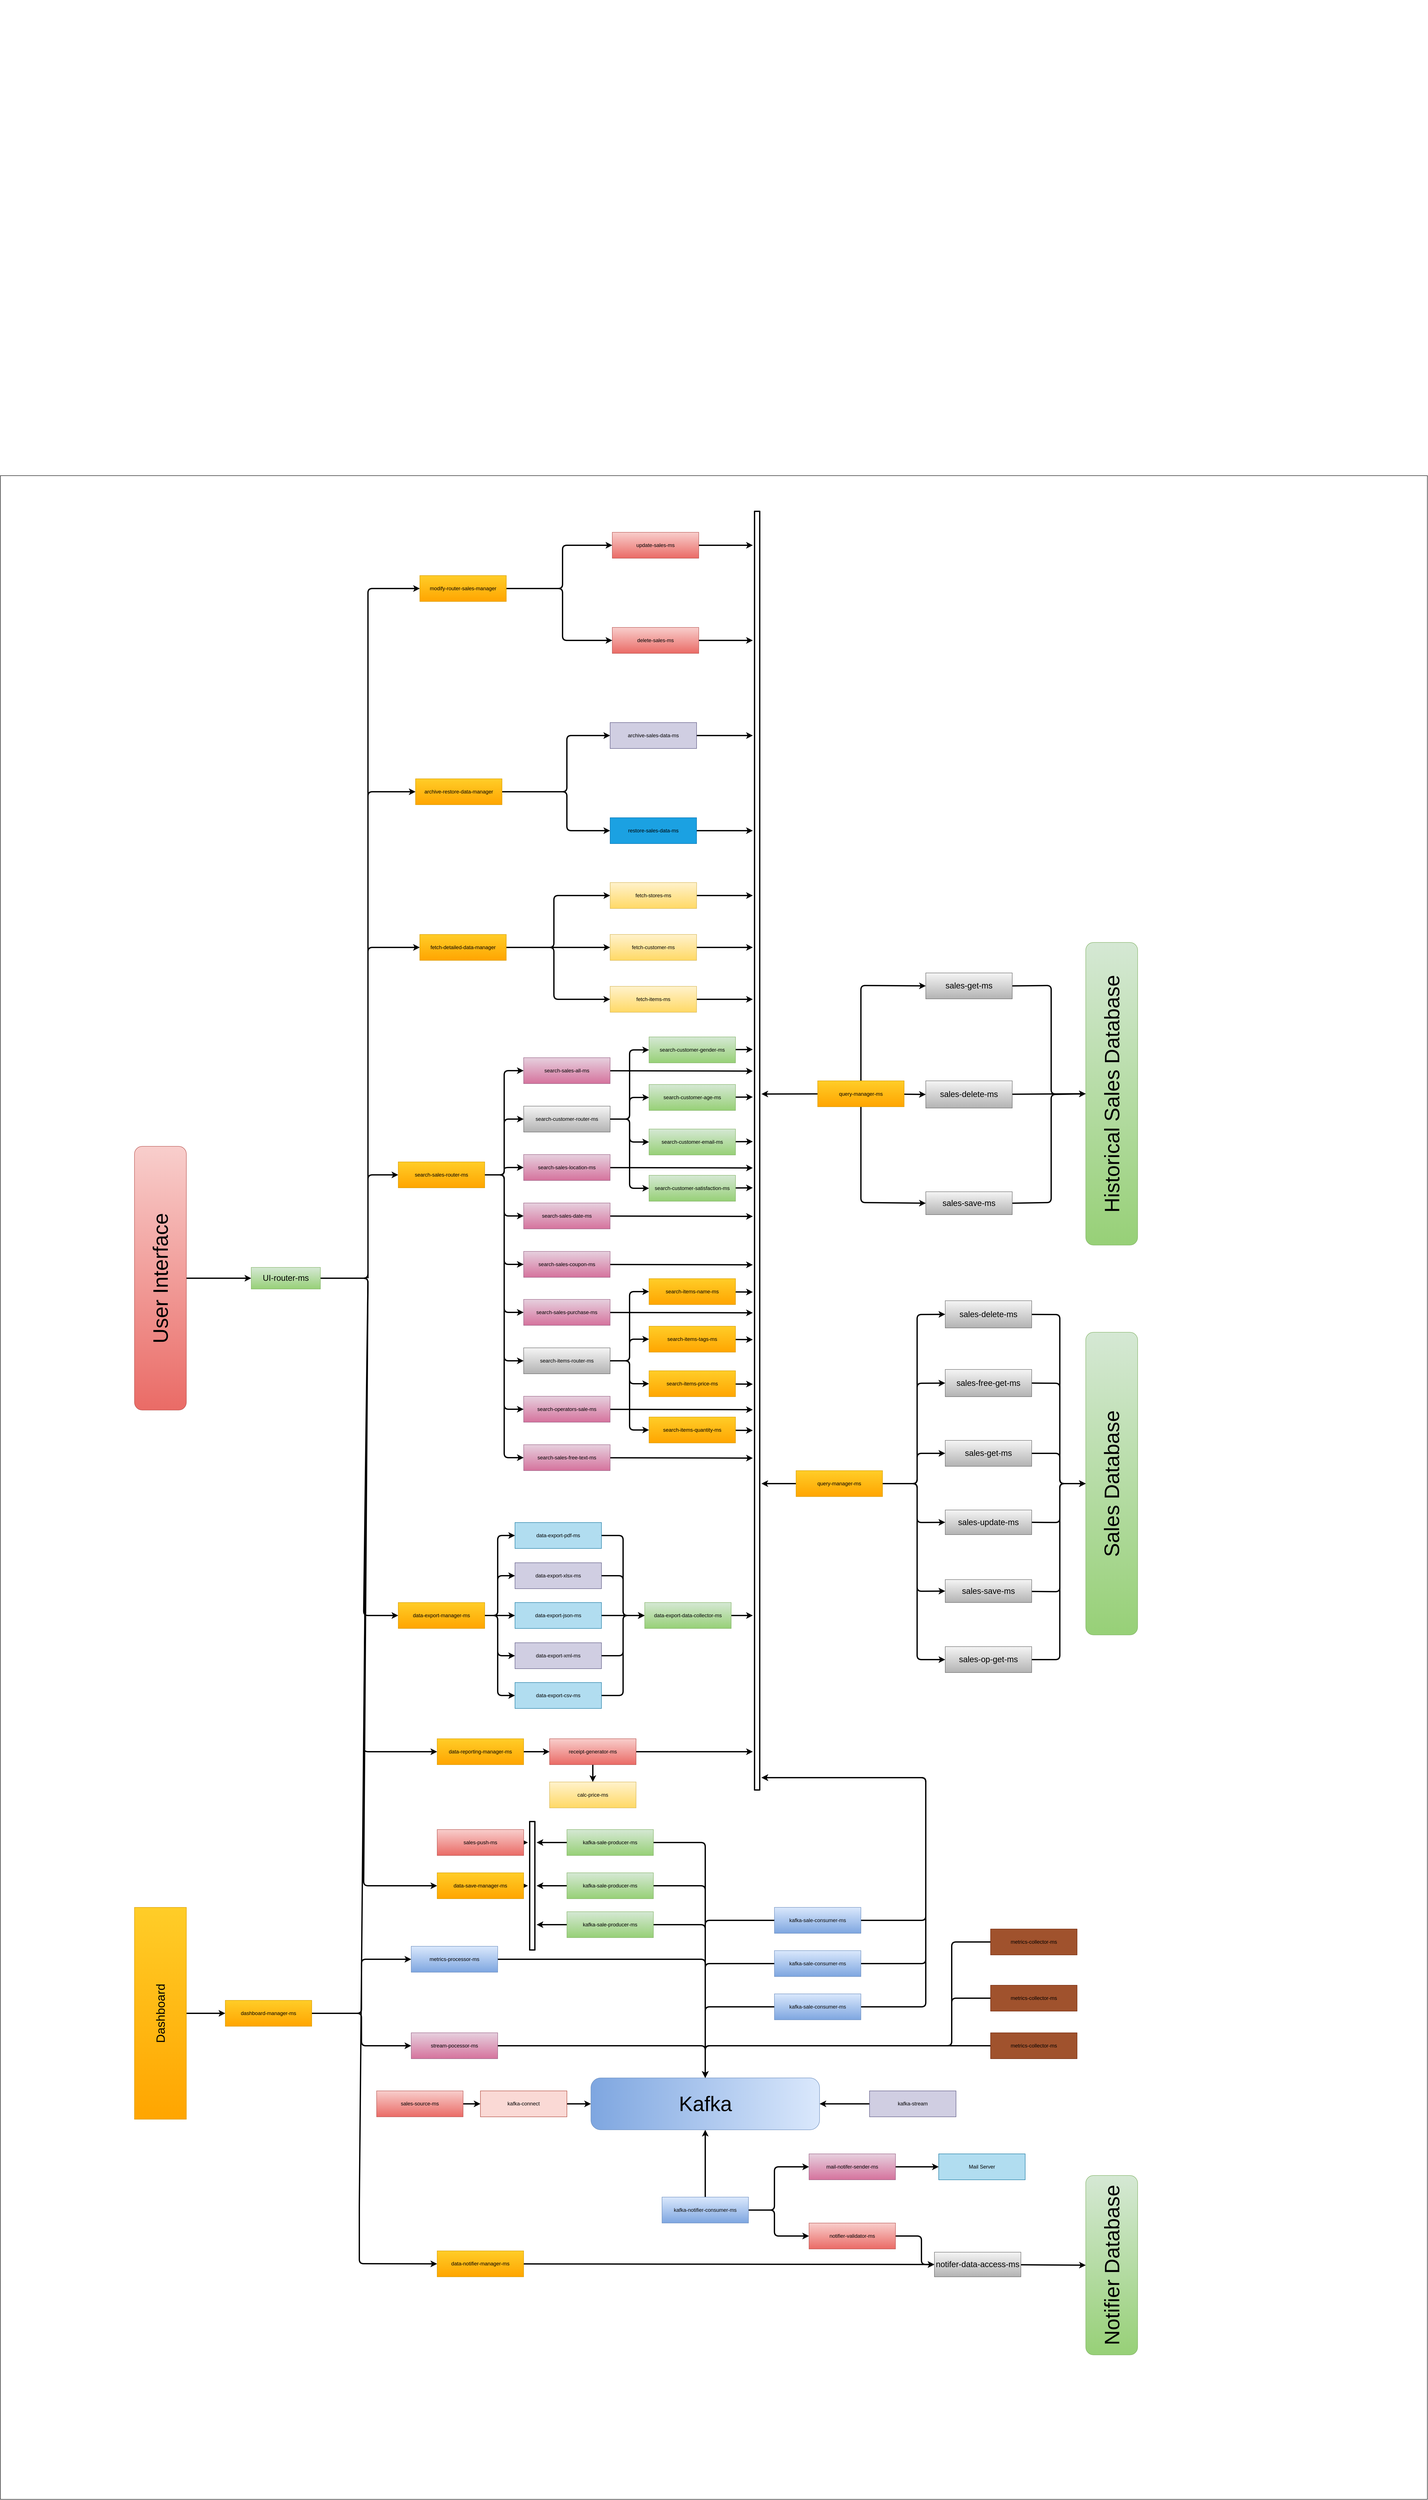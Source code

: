 <mxfile>
    <diagram name="Page-1" id="LnwlIgTbzqFxvhUvmdAp">
        <mxGraphModel dx="9070" dy="10531" grid="1" gridSize="10" guides="1" tooltips="1" connect="1" arrows="1" fold="1" page="1" pageScale="1" pageWidth="3300" pageHeight="4681" math="0" shadow="0">
            <root>
                <mxCell id="0"/>
                <mxCell id="1" parent="0"/>
                <mxCell id="509" value="" style="rounded=0;whiteSpace=wrap;html=1;" vertex="1" parent="1">
                    <mxGeometry y="-4681" width="3300" height="4680" as="geometry"/>
                </mxCell>
                <mxCell id="k_AekQBZjhVLjZ5sFI8h-23" value="" style="whiteSpace=wrap;html=1;aspect=fixed;" parent="1" vertex="1">
                    <mxGeometry x="430" y="-5780" width="90" as="geometry"/>
                </mxCell>
                <mxCell id="400" style="edgeStyle=none;html=1;strokeWidth=3;" parent="1" source="46" edge="1">
                    <mxGeometry relative="1" as="geometry">
                        <mxPoint x="1220" y="-1520" as="targetPoint"/>
                    </mxGeometry>
                </mxCell>
                <mxCell id="46" value="&lt;font color=&quot;#000000&quot;&gt;sales-push-ms&lt;/font&gt;" style="rounded=0;whiteSpace=wrap;html=1;fillColor=#f8cecc;gradientColor=#ea6b66;strokeColor=#b85450;" parent="1" vertex="1">
                    <mxGeometry x="1010.09" y="-1550" width="200" height="60" as="geometry"/>
                </mxCell>
                <mxCell id="k_AekQBZjhVLjZ5sFI8h-5" value="&lt;font color=&quot;#000000&quot;&gt;calc-price-ms&lt;/font&gt;" style="rounded=0;whiteSpace=wrap;html=1;fillColor=#fff2cc;gradientColor=#ffd966;strokeColor=#d6b656;" parent="1" vertex="1">
                    <mxGeometry x="1270" y="-1660" width="200" height="60" as="geometry"/>
                </mxCell>
                <mxCell id="227" style="edgeStyle=orthogonalEdgeStyle;html=1;entryX=0.5;entryY=0;entryDx=0;entryDy=0;fontSize=19;fontColor=#000000;strokeWidth=3;" parent="1" source="k_AekQBZjhVLjZ5sFI8h-7" target="k_AekQBZjhVLjZ5sFI8h-5" edge="1">
                    <mxGeometry relative="1" as="geometry"/>
                </mxCell>
                <mxCell id="405" style="edgeStyle=none;html=1;strokeWidth=3;" parent="1" source="k_AekQBZjhVLjZ5sFI8h-7" edge="1">
                    <mxGeometry relative="1" as="geometry">
                        <mxPoint x="1740" y="-1730" as="targetPoint"/>
                        <Array as="points">
                            <mxPoint x="1580" y="-1730"/>
                            <mxPoint x="1660" y="-1730"/>
                        </Array>
                    </mxGeometry>
                </mxCell>
                <mxCell id="k_AekQBZjhVLjZ5sFI8h-7" value="&lt;font color=&quot;#000000&quot;&gt;receipt-generator-ms&lt;/font&gt;" style="rounded=0;whiteSpace=wrap;html=1;fillColor=#f8cecc;gradientColor=#ea6b66;strokeColor=#b85450;" parent="1" vertex="1">
                    <mxGeometry x="1270" y="-1760" width="200" height="60" as="geometry"/>
                </mxCell>
                <mxCell id="282" style="edgeStyle=orthogonalEdgeStyle;html=1;entryX=0;entryY=0.5;entryDx=0;entryDy=0;fontSize=28;fontColor=#000000;strokeWidth=3;" parent="1" source="105" target="281" edge="1">
                    <mxGeometry relative="1" as="geometry"/>
                </mxCell>
                <mxCell id="105" value="&lt;font color=&quot;#000000&quot; style=&quot;font-size: 28px;&quot;&gt;Dashboard&lt;/font&gt;" style="rounded=0;whiteSpace=wrap;html=1;fillColor=#ffcd28;gradientColor=#ffa500;strokeColor=#d79b00;horizontal=0;fontSize=28;" parent="1" vertex="1">
                    <mxGeometry x="310" y="-1370" width="120" height="490" as="geometry"/>
                </mxCell>
                <mxCell id="285" style="edgeStyle=orthogonalEdgeStyle;html=1;entryX=0;entryY=0.5;entryDx=0;entryDy=0;fontSize=28;fontColor=#000000;strokeWidth=3;exitX=1;exitY=0.5;exitDx=0;exitDy=0;" parent="1" source="107" target="164" edge="1">
                    <mxGeometry relative="1" as="geometry">
                        <Array as="points">
                            <mxPoint x="1630" y="-1050"/>
                        </Array>
                        <mxPoint x="1050" y="-1080" as="sourcePoint"/>
                    </mxGeometry>
                </mxCell>
                <mxCell id="107" value="&lt;font color=&quot;#000000&quot;&gt;stream-pocessor-ms&lt;/font&gt;" style="rounded=0;whiteSpace=wrap;html=1;fillColor=#e6d0de;gradientColor=#d5739d;strokeColor=#996185;" parent="1" vertex="1">
                    <mxGeometry x="950" y="-1080" width="200" height="60" as="geometry"/>
                </mxCell>
                <mxCell id="287" style="edgeStyle=orthogonalEdgeStyle;html=1;entryX=0;entryY=0.5;entryDx=0;entryDy=0;fontSize=28;fontColor=#000000;exitX=1;exitY=0.5;exitDx=0;exitDy=0;strokeWidth=3;" parent="1" source="110" target="164" edge="1">
                    <mxGeometry relative="1" as="geometry">
                        <mxPoint x="1150" y="-1340" as="sourcePoint"/>
                        <Array as="points">
                            <mxPoint x="1630" y="-1250"/>
                        </Array>
                    </mxGeometry>
                </mxCell>
                <mxCell id="110" value="&lt;span style=&quot;color: rgb(0, 0, 0);&quot;&gt;metrics-processor-ms&lt;/span&gt;" style="rounded=0;whiteSpace=wrap;html=1;fillColor=#dae8fc;gradientColor=#7ea6e0;strokeColor=#6c8ebf;" parent="1" vertex="1">
                    <mxGeometry x="950" y="-1280" width="200" height="60" as="geometry"/>
                </mxCell>
                <mxCell id="385" style="edgeStyle=none;html=1;entryX=0;entryY=0.5;entryDx=0;entryDy=0;strokeWidth=3;fontSize=21;" parent="1" source="115" target="164" edge="1">
                    <mxGeometry relative="1" as="geometry">
                        <Array as="points">
                            <mxPoint x="2200" y="-1290"/>
                            <mxPoint x="2200" y="-1050"/>
                            <mxPoint x="1630" y="-1050"/>
                        </Array>
                    </mxGeometry>
                </mxCell>
                <mxCell id="115" value="&lt;span style=&quot;color: rgb(0, 0, 0);&quot;&gt;metrics-collector-ms&lt;/span&gt;" style="rounded=0;whiteSpace=wrap;html=1;fillColor=#a0522d;strokeColor=#6D1F00;fontColor=#ffffff;" parent="1" vertex="1">
                    <mxGeometry x="2289.91" y="-1320" width="200" height="60" as="geometry"/>
                </mxCell>
                <mxCell id="511" style="edgeStyle=none;html=1;entryX=0;entryY=0.5;entryDx=0;entryDy=0;strokeWidth=3;exitX=1;exitY=0.5;exitDx=0;exitDy=0;" edge="1" parent="1" source="126" target="132">
                    <mxGeometry relative="1" as="geometry">
                        <Array as="points">
                            <mxPoint x="1150" y="-2045"/>
                            <mxPoint x="1150" y="-2230"/>
                        </Array>
                    </mxGeometry>
                </mxCell>
                <mxCell id="512" style="edgeStyle=none;html=1;entryX=0;entryY=0.5;entryDx=0;entryDy=0;strokeWidth=3;exitX=1;exitY=0.5;exitDx=0;exitDy=0;" edge="1" parent="1" source="126" target="128">
                    <mxGeometry relative="1" as="geometry">
                        <Array as="points">
                            <mxPoint x="1150" y="-2045"/>
                            <mxPoint x="1150" y="-2137"/>
                        </Array>
                    </mxGeometry>
                </mxCell>
                <mxCell id="513" style="edgeStyle=none;html=1;entryX=0;entryY=0.5;entryDx=0;entryDy=0;strokeWidth=3;" edge="1" parent="1" source="126" target="133">
                    <mxGeometry relative="1" as="geometry"/>
                </mxCell>
                <mxCell id="514" style="edgeStyle=none;html=1;entryX=0;entryY=0.5;entryDx=0;entryDy=0;strokeWidth=3;exitX=1;exitY=0.5;exitDx=0;exitDy=0;" edge="1" parent="1" source="126" target="129">
                    <mxGeometry relative="1" as="geometry">
                        <Array as="points">
                            <mxPoint x="1150" y="-2045"/>
                            <mxPoint x="1150" y="-1952"/>
                        </Array>
                    </mxGeometry>
                </mxCell>
                <mxCell id="515" style="edgeStyle=none;html=1;entryX=0;entryY=0.5;entryDx=0;entryDy=0;strokeWidth=3;exitX=1;exitY=0.5;exitDx=0;exitDy=0;" edge="1" parent="1" source="126" target="130">
                    <mxGeometry relative="1" as="geometry">
                        <Array as="points">
                            <mxPoint x="1150" y="-2045"/>
                            <mxPoint x="1150" y="-1860"/>
                        </Array>
                    </mxGeometry>
                </mxCell>
                <mxCell id="126" value="&lt;span style=&quot;color: rgb(0, 0, 0);&quot;&gt;data-export-manager-ms&lt;/span&gt;" style="rounded=0;whiteSpace=wrap;html=1;fillColor=#ffcd28;gradientColor=#ffa500;strokeColor=#d79b00;" parent="1" vertex="1">
                    <mxGeometry x="920" y="-2075" width="200" height="60" as="geometry"/>
                </mxCell>
                <mxCell id="521" style="edgeStyle=none;html=1;entryX=0;entryY=0.5;entryDx=0;entryDy=0;strokeWidth=3;exitX=1;exitY=0.5;exitDx=0;exitDy=0;" edge="1" parent="1" source="128" target="318">
                    <mxGeometry relative="1" as="geometry">
                        <Array as="points">
                            <mxPoint x="1440" y="-2137"/>
                            <mxPoint x="1440" y="-2045"/>
                        </Array>
                    </mxGeometry>
                </mxCell>
                <mxCell id="128" value="&lt;span style=&quot;color: rgb(0, 0, 0);&quot;&gt;data-export-xlsx-ms&lt;/span&gt;" style="rounded=0;whiteSpace=wrap;html=1;fillColor=#d0cee2;strokeColor=#56517e;" parent="1" vertex="1">
                    <mxGeometry x="1190" y="-2167" width="200" height="60" as="geometry"/>
                </mxCell>
                <mxCell id="519" style="edgeStyle=none;html=1;entryX=0;entryY=0.5;entryDx=0;entryDy=0;strokeWidth=3;exitX=1;exitY=0.5;exitDx=0;exitDy=0;" edge="1" parent="1" source="129" target="318">
                    <mxGeometry relative="1" as="geometry">
                        <Array as="points">
                            <mxPoint x="1440" y="-1952"/>
                            <mxPoint x="1440" y="-2045"/>
                        </Array>
                    </mxGeometry>
                </mxCell>
                <mxCell id="129" value="&lt;span style=&quot;color: rgb(0, 0, 0);&quot;&gt;data-export-xml-ms&lt;/span&gt;" style="rounded=0;whiteSpace=wrap;html=1;fillColor=#d0cee2;strokeColor=#56517e;" parent="1" vertex="1">
                    <mxGeometry x="1190" y="-1982" width="200" height="60" as="geometry"/>
                </mxCell>
                <mxCell id="520" style="edgeStyle=none;html=1;entryX=0;entryY=0.5;entryDx=0;entryDy=0;strokeWidth=3;" edge="1" parent="1" source="130" target="318">
                    <mxGeometry relative="1" as="geometry">
                        <Array as="points">
                            <mxPoint x="1440" y="-1860"/>
                            <mxPoint x="1440" y="-2045"/>
                        </Array>
                    </mxGeometry>
                </mxCell>
                <mxCell id="130" value="&lt;span style=&quot;color: rgb(0, 0, 0);&quot;&gt;data-export-csv-ms&lt;/span&gt;" style="rounded=0;whiteSpace=wrap;html=1;fillColor=#b1ddf0;strokeColor=#10739e;" parent="1" vertex="1">
                    <mxGeometry x="1190" y="-1890" width="200" height="60" as="geometry"/>
                </mxCell>
                <mxCell id="522" style="edgeStyle=none;html=1;entryX=0;entryY=0.5;entryDx=0;entryDy=0;strokeWidth=3;" edge="1" parent="1" source="132" target="318">
                    <mxGeometry relative="1" as="geometry">
                        <Array as="points">
                            <mxPoint x="1440" y="-2230"/>
                            <mxPoint x="1440" y="-2045"/>
                        </Array>
                    </mxGeometry>
                </mxCell>
                <mxCell id="132" value="&lt;span style=&quot;color: rgb(0, 0, 0);&quot;&gt;data-export-pdf-ms&lt;/span&gt;" style="rounded=0;whiteSpace=wrap;html=1;fillColor=#b1ddf0;strokeColor=#10739e;" parent="1" vertex="1">
                    <mxGeometry x="1190" y="-2260" width="200" height="60" as="geometry"/>
                </mxCell>
                <mxCell id="518" style="edgeStyle=none;html=1;entryX=0;entryY=0.5;entryDx=0;entryDy=0;strokeWidth=3;" edge="1" parent="1" source="133" target="318">
                    <mxGeometry relative="1" as="geometry"/>
                </mxCell>
                <mxCell id="133" value="&lt;span style=&quot;color: rgb(0, 0, 0);&quot;&gt;data-export-json-ms&lt;/span&gt;" style="rounded=0;whiteSpace=wrap;html=1;fillColor=#b1ddf0;strokeColor=#10739e;" parent="1" vertex="1">
                    <mxGeometry x="1190" y="-2075" width="200" height="60" as="geometry"/>
                </mxCell>
                <mxCell id="163" value="&lt;p style=&quot;line-height: 220%; font-size: 48px;&quot;&gt;&lt;font style=&quot;font-size: 48px;&quot; color=&quot;#000000&quot;&gt;Sales Database&lt;/font&gt;&lt;/p&gt;" style="rounded=1;whiteSpace=wrap;html=1;fillColor=#d5e8d4;gradientColor=#97d077;strokeColor=#82b366;verticalAlign=middle;horizontal=0;fontSize=48;" parent="1" vertex="1">
                    <mxGeometry x="2510" y="-2700" width="120" height="700" as="geometry"/>
                </mxCell>
                <mxCell id="164" value="&lt;p style=&quot;line-height: 220%; font-size: 48px;&quot;&gt;&lt;font style=&quot;font-size: 48px;&quot; color=&quot;#000000&quot;&gt;Kafka&lt;/font&gt;&lt;/p&gt;" style="rounded=1;whiteSpace=wrap;html=1;fillColor=#dae8fc;gradientColor=#7ea6e0;strokeColor=#6c8ebf;verticalAlign=middle;horizontal=0;fontSize=48;rotation=90;arcSize=19;" parent="1" vertex="1">
                    <mxGeometry x="1570" y="-1180" width="120" height="528.75" as="geometry"/>
                </mxCell>
                <mxCell id="212" style="edgeStyle=orthogonalEdgeStyle;html=1;fontSize=19;fontColor=#000000;strokeWidth=3;" parent="1" source="165" target="233" edge="1">
                    <mxGeometry relative="1" as="geometry"/>
                </mxCell>
                <mxCell id="165" value="&lt;p style=&quot;line-height: 220%; font-size: 48px;&quot;&gt;&lt;font style=&quot;font-size: 48px;&quot; color=&quot;#000000&quot;&gt;User Interface&lt;/font&gt;&lt;/p&gt;" style="rounded=1;whiteSpace=wrap;html=1;fillColor=#f8cecc;gradientColor=#ea6b66;strokeColor=#b85450;verticalAlign=middle;horizontal=0;fontSize=48;" parent="1" vertex="1">
                    <mxGeometry x="310" y="-3130" width="120" height="610" as="geometry"/>
                </mxCell>
                <mxCell id="411" style="edgeStyle=none;html=1;entryX=0;entryY=0.5;entryDx=0;entryDy=0;strokeWidth=3;" parent="1" source="233" target="345" edge="1">
                    <mxGeometry relative="1" as="geometry">
                        <Array as="points">
                            <mxPoint x="850" y="-2825"/>
                            <mxPoint x="850" y="-3950"/>
                        </Array>
                    </mxGeometry>
                </mxCell>
                <mxCell id="412" style="edgeStyle=none;html=1;entryX=0;entryY=0.5;entryDx=0;entryDy=0;strokeWidth=3;exitX=1;exitY=0.5;exitDx=0;exitDy=0;" parent="1" source="233" target="166" edge="1">
                    <mxGeometry relative="1" as="geometry">
                        <Array as="points">
                            <mxPoint x="850" y="-2825"/>
                            <mxPoint x="850" y="-3064"/>
                        </Array>
                    </mxGeometry>
                </mxCell>
                <mxCell id="413" style="edgeStyle=none;html=1;entryX=0;entryY=0.5;entryDx=0;entryDy=0;strokeWidth=3;exitX=1;exitY=0.5;exitDx=0;exitDy=0;" parent="1" source="233" target="126" edge="1">
                    <mxGeometry relative="1" as="geometry">
                        <Array as="points">
                            <mxPoint x="850" y="-2825"/>
                            <mxPoint x="840" y="-2045"/>
                        </Array>
                    </mxGeometry>
                </mxCell>
                <mxCell id="414" style="edgeStyle=none;html=1;entryX=0;entryY=0.5;entryDx=0;entryDy=0;strokeWidth=3;" parent="1" source="233" target="243" edge="1">
                    <mxGeometry relative="1" as="geometry">
                        <Array as="points">
                            <mxPoint x="850" y="-2825"/>
                            <mxPoint x="840" y="-1730"/>
                        </Array>
                    </mxGeometry>
                </mxCell>
                <mxCell id="415" style="edgeStyle=none;html=1;entryX=0;entryY=0.5;entryDx=0;entryDy=0;strokeWidth=3;" parent="1" source="233" target="378" edge="1">
                    <mxGeometry relative="1" as="geometry">
                        <Array as="points">
                            <mxPoint x="850" y="-2825"/>
                            <mxPoint x="840" y="-1420"/>
                        </Array>
                    </mxGeometry>
                </mxCell>
                <mxCell id="416" style="edgeStyle=none;html=1;entryX=0;entryY=0.5;entryDx=0;entryDy=0;strokeWidth=3;exitX=1;exitY=0.5;exitDx=0;exitDy=0;" parent="1" source="233" target="260" edge="1">
                    <mxGeometry relative="1" as="geometry">
                        <Array as="points">
                            <mxPoint x="850" y="-2825"/>
                            <mxPoint x="850" y="-3590"/>
                        </Array>
                    </mxGeometry>
                </mxCell>
                <mxCell id="441" style="edgeStyle=none;html=1;entryX=0;entryY=0.5;entryDx=0;entryDy=0;strokeWidth=3;exitX=1;exitY=0.5;exitDx=0;exitDy=0;" parent="1" source="233" target="439" edge="1">
                    <mxGeometry relative="1" as="geometry">
                        <Array as="points">
                            <mxPoint x="850" y="-2825"/>
                            <mxPoint x="830" y="-681"/>
                            <mxPoint x="830" y="-546"/>
                        </Array>
                    </mxGeometry>
                </mxCell>
                <mxCell id="467" style="edgeStyle=none;html=1;entryX=0;entryY=0.5;entryDx=0;entryDy=0;strokeWidth=3;" parent="1" target="465" edge="1">
                    <mxGeometry relative="1" as="geometry">
                        <mxPoint x="970" y="-4400" as="targetPoint"/>
                        <mxPoint x="850" y="-2825" as="sourcePoint"/>
                        <Array as="points">
                            <mxPoint x="850" y="-4420"/>
                        </Array>
                    </mxGeometry>
                </mxCell>
                <mxCell id="233" value="&lt;span style=&quot;color: rgb(0, 0, 0); font-size: 19px;&quot;&gt;UI-router-ms&lt;/span&gt;" style="rounded=0;whiteSpace=wrap;html=1;fillColor=#d5e8d4;gradientColor=#97d077;strokeColor=#82b366;fontSize=19;" parent="1" vertex="1">
                    <mxGeometry x="580" y="-2850" width="160" height="50" as="geometry"/>
                </mxCell>
                <mxCell id="244" style="edgeStyle=orthogonalEdgeStyle;html=1;entryX=0;entryY=0.5;entryDx=0;entryDy=0;fontSize=20;fontColor=#000000;strokeWidth=3;" parent="1" source="243" target="k_AekQBZjhVLjZ5sFI8h-7" edge="1">
                    <mxGeometry relative="1" as="geometry">
                        <Array as="points">
                            <mxPoint x="1230" y="-1730"/>
                            <mxPoint x="1230" y="-1730"/>
                        </Array>
                    </mxGeometry>
                </mxCell>
                <mxCell id="243" value="&lt;span style=&quot;color: rgb(0, 0, 0);&quot;&gt;data-reporting-manager-ms&lt;/span&gt;" style="rounded=0;whiteSpace=wrap;html=1;fillColor=#ffcd28;gradientColor=#ffa500;strokeColor=#d79b00;" parent="1" vertex="1">
                    <mxGeometry x="1010" y="-1760" width="200" height="60" as="geometry"/>
                </mxCell>
                <mxCell id="276" style="edgeStyle=orthogonalEdgeStyle;html=1;entryX=0;entryY=0.5;entryDx=0;entryDy=0;fontSize=28;fontColor=#000000;strokeWidth=3;" parent="1" edge="1">
                    <mxGeometry relative="1" as="geometry">
                        <mxPoint x="839.91" y="-620" as="sourcePoint"/>
                    </mxGeometry>
                </mxCell>
                <mxCell id="335" style="edgeStyle=none;html=1;strokeWidth=3;" parent="1" source="k_AekQBZjhVLjZ5sFI8h-2" edge="1">
                    <mxGeometry relative="1" as="geometry">
                        <mxPoint x="1740" y="-3710" as="targetPoint"/>
                    </mxGeometry>
                </mxCell>
                <mxCell id="k_AekQBZjhVLjZ5sFI8h-2" value="&lt;font color=&quot;#000000&quot;&gt;fetch-stores-ms&lt;/font&gt;" style="rounded=0;whiteSpace=wrap;html=1;fillColor=#fff2cc;gradientColor=#ffd966;strokeColor=#d6b656;" parent="1" vertex="1">
                    <mxGeometry x="1410.09" y="-3740" width="200" height="60" as="geometry"/>
                </mxCell>
                <mxCell id="336" style="edgeStyle=none;html=1;strokeWidth=3;" parent="1" source="k_AekQBZjhVLjZ5sFI8h-3" edge="1">
                    <mxGeometry relative="1" as="geometry">
                        <mxPoint x="1740" y="-3590" as="targetPoint"/>
                    </mxGeometry>
                </mxCell>
                <mxCell id="k_AekQBZjhVLjZ5sFI8h-3" value="&lt;font color=&quot;#050505&quot;&gt;fetch-customer-ms&lt;/font&gt;" style="rounded=0;whiteSpace=wrap;html=1;fillColor=#fff2cc;gradientColor=#ffd966;strokeColor=#d6b656;" parent="1" vertex="1">
                    <mxGeometry x="1410" y="-3620" width="200" height="60" as="geometry"/>
                </mxCell>
                <mxCell id="337" style="edgeStyle=none;html=1;strokeWidth=3;" parent="1" source="k_AekQBZjhVLjZ5sFI8h-4" edge="1">
                    <mxGeometry relative="1" as="geometry">
                        <mxPoint x="1740" y="-3470" as="targetPoint"/>
                    </mxGeometry>
                </mxCell>
                <mxCell id="k_AekQBZjhVLjZ5sFI8h-4" value="&lt;font color=&quot;#000000&quot;&gt;fetch-items-ms&lt;/font&gt;" style="rounded=0;whiteSpace=wrap;html=1;fillColor=#fff2cc;gradientColor=#ffd966;strokeColor=#d6b656;" parent="1" vertex="1">
                    <mxGeometry x="1410" y="-3500" width="200" height="60" as="geometry"/>
                </mxCell>
                <mxCell id="262" style="edgeStyle=orthogonalEdgeStyle;html=1;entryX=0;entryY=0.5;entryDx=0;entryDy=0;fontSize=28;fontColor=#000000;strokeWidth=3;" parent="1" source="260" target="k_AekQBZjhVLjZ5sFI8h-3" edge="1">
                    <mxGeometry relative="1" as="geometry"/>
                </mxCell>
                <mxCell id="263" style="edgeStyle=orthogonalEdgeStyle;html=1;entryX=0;entryY=0.5;entryDx=0;entryDy=0;fontSize=28;fontColor=#000000;strokeWidth=3;" parent="1" source="260" target="k_AekQBZjhVLjZ5sFI8h-4" edge="1">
                    <mxGeometry relative="1" as="geometry">
                        <Array as="points">
                            <mxPoint x="1280" y="-3590"/>
                            <mxPoint x="1280" y="-3470"/>
                        </Array>
                    </mxGeometry>
                </mxCell>
                <mxCell id="264" style="edgeStyle=orthogonalEdgeStyle;html=1;entryX=0;entryY=0.5;entryDx=0;entryDy=0;fontSize=28;fontColor=#000000;strokeWidth=3;" parent="1" source="260" target="k_AekQBZjhVLjZ5sFI8h-2" edge="1">
                    <mxGeometry relative="1" as="geometry">
                        <Array as="points">
                            <mxPoint x="1280" y="-3590"/>
                            <mxPoint x="1280" y="-3710"/>
                        </Array>
                    </mxGeometry>
                </mxCell>
                <mxCell id="260" value="&lt;span style=&quot;color: rgb(0, 0, 0);&quot;&gt;fetch-detailed-data-manager&lt;/span&gt;" style="rounded=0;whiteSpace=wrap;html=1;fillColor=#ffcd28;gradientColor=#ffa500;strokeColor=#d79b00;" parent="1" vertex="1">
                    <mxGeometry x="969.82" y="-3620" width="200" height="60" as="geometry"/>
                </mxCell>
                <mxCell id="283" style="edgeStyle=orthogonalEdgeStyle;html=1;entryX=0;entryY=0.5;entryDx=0;entryDy=0;fontSize=28;fontColor=#000000;strokeWidth=3;" parent="1" source="281" target="110" edge="1">
                    <mxGeometry relative="1" as="geometry"/>
                </mxCell>
                <mxCell id="284" style="edgeStyle=orthogonalEdgeStyle;html=1;entryX=0;entryY=0.5;entryDx=0;entryDy=0;fontSize=28;fontColor=#000000;strokeWidth=3;" parent="1" source="281" target="107" edge="1">
                    <mxGeometry relative="1" as="geometry"/>
                </mxCell>
                <mxCell id="281" value="&lt;span style=&quot;color: rgb(0, 0, 0);&quot;&gt;dashboard-manager-ms&lt;/span&gt;" style="rounded=0;whiteSpace=wrap;html=1;fillColor=#ffcd28;gradientColor=#ffa500;strokeColor=#d79b00;" parent="1" vertex="1">
                    <mxGeometry x="520" y="-1155" width="200" height="60" as="geometry"/>
                </mxCell>
                <mxCell id="505" style="edgeStyle=none;html=1;strokeWidth=3;entryX=0;entryY=0.5;entryDx=0;entryDy=0;exitX=1;exitY=0.5;exitDx=0;exitDy=0;" edge="1" parent="1" source="197" target="163">
                    <mxGeometry relative="1" as="geometry">
                        <Array as="points">
                            <mxPoint x="2450" y="-2420"/>
                            <mxPoint x="2450" y="-2350"/>
                        </Array>
                    </mxGeometry>
                </mxCell>
                <mxCell id="197" value="&lt;span style=&quot;color: rgb(0, 0, 0); font-size: 19px;&quot;&gt;sales-get-ms&lt;/span&gt;" style="rounded=0;whiteSpace=wrap;html=1;fillColor=#f5f5f5;gradientColor=#b3b3b3;strokeColor=#666666;fontSize=19;" parent="1" vertex="1">
                    <mxGeometry x="2185" y="-2450" width="200" height="60" as="geometry"/>
                </mxCell>
                <mxCell id="503" style="edgeStyle=none;html=1;entryX=0;entryY=0.5;entryDx=0;entryDy=0;strokeWidth=3;" edge="1" parent="1" source="199" target="163">
                    <mxGeometry relative="1" as="geometry">
                        <Array as="points">
                            <mxPoint x="2450" y="-2741"/>
                            <mxPoint x="2450" y="-2350"/>
                        </Array>
                    </mxGeometry>
                </mxCell>
                <mxCell id="199" value="&lt;span style=&quot;color: rgb(0, 0, 0); font-size: 19px;&quot;&gt;sales-delete-ms&lt;/span&gt;" style="rounded=0;whiteSpace=wrap;html=1;fillColor=#f5f5f5;gradientColor=#b3b3b3;strokeColor=#666666;fontSize=19;" parent="1" vertex="1">
                    <mxGeometry x="2185" y="-2773" width="200" height="63" as="geometry"/>
                </mxCell>
                <mxCell id="506" style="edgeStyle=none;html=1;entryX=0;entryY=0.5;entryDx=0;entryDy=0;strokeWidth=3;exitX=1;exitY=0.5;exitDx=0;exitDy=0;" edge="1" parent="1" source="200" target="163">
                    <mxGeometry relative="1" as="geometry">
                        <Array as="points">
                            <mxPoint x="2450" y="-2260"/>
                            <mxPoint x="2450" y="-2350"/>
                        </Array>
                    </mxGeometry>
                </mxCell>
                <mxCell id="200" value="&lt;span style=&quot;color: rgb(0, 0, 0); font-size: 19px;&quot;&gt;sales-update-ms&lt;/span&gt;" style="rounded=0;whiteSpace=wrap;html=1;fillColor=#f5f5f5;gradientColor=#b3b3b3;strokeColor=#666666;fontSize=19;" parent="1" vertex="1">
                    <mxGeometry x="2185" y="-2289" width="200" height="57" as="geometry"/>
                </mxCell>
                <mxCell id="507" style="edgeStyle=none;html=1;entryX=0;entryY=0.5;entryDx=0;entryDy=0;strokeWidth=3;" edge="1" parent="1" source="201" target="163">
                    <mxGeometry relative="1" as="geometry">
                        <Array as="points">
                            <mxPoint x="2450" y="-2100"/>
                            <mxPoint x="2450" y="-2350"/>
                        </Array>
                    </mxGeometry>
                </mxCell>
                <mxCell id="201" value="&lt;span style=&quot;color: rgb(0, 0, 0); font-size: 19px;&quot;&gt;sales-save-ms&lt;/span&gt;" style="rounded=0;whiteSpace=wrap;html=1;fillColor=#f5f5f5;gradientColor=#b3b3b3;strokeColor=#666666;fontSize=19;" parent="1" vertex="1">
                    <mxGeometry x="2185" y="-2128" width="200" height="53" as="geometry"/>
                </mxCell>
                <mxCell id="317" style="edgeStyle=none;html=1;strokeWidth=3;" parent="1" source="301" edge="1">
                    <mxGeometry relative="1" as="geometry">
                        <mxPoint x="1760" y="-2350" as="targetPoint"/>
                    </mxGeometry>
                </mxCell>
                <mxCell id="496" style="edgeStyle=none;html=1;entryX=0;entryY=0.5;entryDx=0;entryDy=0;exitX=1;exitY=0.5;exitDx=0;exitDy=0;strokeWidth=3;" edge="1" parent="1" source="301" target="197">
                    <mxGeometry relative="1" as="geometry">
                        <Array as="points">
                            <mxPoint x="2120" y="-2350"/>
                            <mxPoint x="2120" y="-2420"/>
                        </Array>
                    </mxGeometry>
                </mxCell>
                <mxCell id="497" style="edgeStyle=none;html=1;entryX=0;entryY=0.5;entryDx=0;entryDy=0;exitX=1;exitY=0.5;exitDx=0;exitDy=0;strokeWidth=3;" edge="1" parent="1" source="301" target="200">
                    <mxGeometry relative="1" as="geometry">
                        <Array as="points">
                            <mxPoint x="2120" y="-2350"/>
                            <mxPoint x="2120" y="-2260"/>
                        </Array>
                    </mxGeometry>
                </mxCell>
                <mxCell id="498" style="edgeStyle=none;html=1;entryX=0;entryY=0.5;entryDx=0;entryDy=0;strokeWidth=3;exitX=1;exitY=0.5;exitDx=0;exitDy=0;" edge="1" parent="1" source="301" target="201">
                    <mxGeometry relative="1" as="geometry">
                        <Array as="points">
                            <mxPoint x="2120" y="-2350"/>
                            <mxPoint x="2120" y="-2101"/>
                        </Array>
                    </mxGeometry>
                </mxCell>
                <mxCell id="500" style="edgeStyle=none;html=1;entryX=0;entryY=0.5;entryDx=0;entryDy=0;strokeWidth=3;exitX=1;exitY=0.5;exitDx=0;exitDy=0;" edge="1" parent="1" source="301" target="495">
                    <mxGeometry relative="1" as="geometry">
                        <Array as="points">
                            <mxPoint x="2120" y="-2350"/>
                            <mxPoint x="2120" y="-1943"/>
                        </Array>
                    </mxGeometry>
                </mxCell>
                <mxCell id="501" style="edgeStyle=none;html=1;entryX=0;entryY=0.5;entryDx=0;entryDy=0;strokeWidth=3;exitX=1;exitY=0.5;exitDx=0;exitDy=0;" edge="1" parent="1" source="301" target="483">
                    <mxGeometry relative="1" as="geometry">
                        <Array as="points">
                            <mxPoint x="2120" y="-2350"/>
                            <mxPoint x="2120" y="-2582"/>
                        </Array>
                    </mxGeometry>
                </mxCell>
                <mxCell id="502" style="edgeStyle=none;html=1;entryX=0;entryY=0.5;entryDx=0;entryDy=0;strokeWidth=3;exitX=1;exitY=0.5;exitDx=0;exitDy=0;" edge="1" parent="1" source="301" target="199">
                    <mxGeometry relative="1" as="geometry">
                        <Array as="points">
                            <mxPoint x="2120" y="-2350"/>
                            <mxPoint x="2120" y="-2741"/>
                        </Array>
                    </mxGeometry>
                </mxCell>
                <mxCell id="301" value="&lt;span style=&quot;color: rgb(0, 0, 0);&quot;&gt;query-manager-ms&lt;/span&gt;" style="rounded=0;whiteSpace=wrap;html=1;fillColor=#ffcd28;gradientColor=#ffa500;strokeColor=#d79b00;" parent="1" vertex="1">
                    <mxGeometry x="1840" y="-2380" width="200" height="60" as="geometry"/>
                </mxCell>
                <mxCell id="390" style="edgeStyle=none;html=1;strokeWidth=3;fontSize=21;" parent="1" source="n_p32m99cEEpmiuZ1xKt-4" edge="1">
                    <mxGeometry relative="1" as="geometry">
                        <mxPoint x="1740" y="-2968" as="targetPoint"/>
                    </mxGeometry>
                </mxCell>
                <mxCell id="n_p32m99cEEpmiuZ1xKt-4" value="&lt;span style=&quot;color: rgb(0, 0, 0);&quot;&gt;search-sales-date-ms&lt;/span&gt;" style="rounded=0;whiteSpace=wrap;html=1;fillColor=#e6d0de;gradientColor=#d5739d;strokeColor=#996185;" parent="1" vertex="1">
                    <mxGeometry x="1210" y="-2999" width="200" height="60" as="geometry"/>
                </mxCell>
                <mxCell id="392" style="edgeStyle=none;html=1;strokeWidth=3;fontSize=21;" parent="1" source="n_p32m99cEEpmiuZ1xKt-7" edge="1">
                    <mxGeometry relative="1" as="geometry">
                        <mxPoint x="1740" y="-3080" as="targetPoint"/>
                    </mxGeometry>
                </mxCell>
                <mxCell id="n_p32m99cEEpmiuZ1xKt-7" value="&lt;span style=&quot;color: rgb(0, 0, 0);&quot;&gt;search-sales-location-ms&lt;/span&gt;" style="rounded=0;whiteSpace=wrap;html=1;fillColor=#e6d0de;gradientColor=#d5739d;strokeColor=#996185;" parent="1" vertex="1">
                    <mxGeometry x="1210" y="-3111" width="200" height="60" as="geometry"/>
                </mxCell>
                <mxCell id="n_p32m99cEEpmiuZ1xKt-10" value="&lt;span style=&quot;color: rgb(0, 0, 0);&quot;&gt;search-customer-router-ms&lt;/span&gt;" style="rounded=0;whiteSpace=wrap;html=1;fillColor=#f5f5f5;gradientColor=#b3b3b3;strokeColor=#666666;" parent="1" vertex="1">
                    <mxGeometry x="1210.09" y="-3223" width="200" height="60" as="geometry"/>
                </mxCell>
                <mxCell id="n_p32m99cEEpmiuZ1xKt-16" value="&lt;span style=&quot;color: rgb(0, 0, 0);&quot;&gt;search-items-router-ms&lt;/span&gt;" style="rounded=0;whiteSpace=wrap;html=1;fillColor=#f5f5f5;gradientColor=#b3b3b3;strokeColor=#666666;" parent="1" vertex="1">
                    <mxGeometry x="1210" y="-2664" width="200" height="60" as="geometry"/>
                </mxCell>
                <mxCell id="394" style="edgeStyle=none;html=1;strokeWidth=3;fontSize=21;" parent="1" source="n_p32m99cEEpmiuZ1xKt-19" edge="1">
                    <mxGeometry relative="1" as="geometry">
                        <mxPoint x="1740" y="-2745" as="targetPoint"/>
                    </mxGeometry>
                </mxCell>
                <mxCell id="n_p32m99cEEpmiuZ1xKt-19" value="&lt;span style=&quot;color: rgb(0, 0, 0);&quot;&gt;search-sales-purchase-ms&lt;/span&gt;" style="rounded=0;whiteSpace=wrap;html=1;fillColor=#e6d0de;gradientColor=#d5739d;strokeColor=#996185;" parent="1" vertex="1">
                    <mxGeometry x="1210" y="-2776" width="200" height="60" as="geometry"/>
                </mxCell>
                <mxCell id="388" style="edgeStyle=none;html=1;strokeWidth=3;fontSize=21;" parent="1" source="n_p32m99cEEpmiuZ1xKt-22" edge="1">
                    <mxGeometry relative="1" as="geometry">
                        <mxPoint x="1740" y="-2856" as="targetPoint"/>
                    </mxGeometry>
                </mxCell>
                <mxCell id="n_p32m99cEEpmiuZ1xKt-22" value="&lt;span style=&quot;color: rgb(0, 0, 0);&quot;&gt;search-sales&lt;/span&gt;&lt;font color=&quot;#000000&quot;&gt;-coupon-ms&lt;/font&gt;" style="rounded=0;whiteSpace=wrap;html=1;fillColor=#e6d0de;gradientColor=#d5739d;strokeColor=#996185;" parent="1" vertex="1">
                    <mxGeometry x="1210" y="-2887" width="200" height="60" as="geometry"/>
                </mxCell>
                <mxCell id="391" style="edgeStyle=none;html=1;strokeWidth=3;fontSize=21;" parent="1" source="n_p32m99cEEpmiuZ1xKt-26" edge="1">
                    <mxGeometry relative="1" as="geometry">
                        <mxPoint x="1740" y="-2521" as="targetPoint"/>
                    </mxGeometry>
                </mxCell>
                <mxCell id="n_p32m99cEEpmiuZ1xKt-26" value="&lt;span style=&quot;color: rgb(0, 0, 0);&quot;&gt;search-operators-sale-ms&lt;/span&gt;" style="rounded=0;whiteSpace=wrap;html=1;fillColor=#e6d0de;gradientColor=#d5739d;strokeColor=#996185;" parent="1" vertex="1">
                    <mxGeometry x="1210" y="-2552" width="200" height="60" as="geometry"/>
                </mxCell>
                <mxCell id="389" style="edgeStyle=none;html=1;strokeWidth=3;fontSize=21;" parent="1" source="n_p32m99cEEpmiuZ1xKt-29" edge="1">
                    <mxGeometry relative="1" as="geometry">
                        <mxPoint x="1740" y="-2409" as="targetPoint"/>
                    </mxGeometry>
                </mxCell>
                <mxCell id="n_p32m99cEEpmiuZ1xKt-29" value="&lt;span style=&quot;color: rgb(0, 0, 0);&quot;&gt;search-sales-free-text-ms&lt;/span&gt;" style="rounded=0;whiteSpace=wrap;html=1;fillColor=#e6d0de;gradientColor=#d5739d;strokeColor=#996185;" parent="1" vertex="1">
                    <mxGeometry x="1210.09" y="-2440" width="200" height="60" as="geometry"/>
                </mxCell>
                <mxCell id="393" style="edgeStyle=none;html=1;strokeWidth=3;fontSize=21;" parent="1" source="oRM4DhLdFYv9oafPMZ9c-1" edge="1">
                    <mxGeometry relative="1" as="geometry">
                        <mxPoint x="1740" y="-3304" as="targetPoint"/>
                    </mxGeometry>
                </mxCell>
                <mxCell id="oRM4DhLdFYv9oafPMZ9c-1" value="&lt;span style=&quot;color: rgb(0, 0, 0);&quot;&gt;search-sales-all-ms&lt;/span&gt;" style="rounded=0;whiteSpace=wrap;html=1;fillColor=#e6d0de;gradientColor=#d5739d;strokeColor=#996185;" parent="1" vertex="1">
                    <mxGeometry x="1210" y="-3335" width="200" height="60" as="geometry"/>
                </mxCell>
                <mxCell id="330" style="edgeStyle=none;html=1;strokeWidth=3;" parent="1" source="13" edge="1">
                    <mxGeometry relative="1" as="geometry">
                        <mxPoint x="1740" y="-2793" as="targetPoint"/>
                    </mxGeometry>
                </mxCell>
                <mxCell id="13" value="&lt;span style=&quot;color: rgb(0, 0, 0);&quot;&gt;search-items-name-ms&lt;/span&gt;" style="rounded=0;whiteSpace=wrap;html=1;fillColor=#ffcd28;gradientColor=#ffa500;strokeColor=#d79b00;" parent="1" vertex="1">
                    <mxGeometry x="1500" y="-2824" width="200" height="60" as="geometry"/>
                </mxCell>
                <mxCell id="187" style="edgeStyle=orthogonalEdgeStyle;html=1;entryX=0;entryY=0.5;entryDx=0;entryDy=0;fontSize=48;fontColor=#000000;strokeWidth=3;" parent="1" source="n_p32m99cEEpmiuZ1xKt-16" target="13" edge="1">
                    <mxGeometry relative="1" as="geometry"/>
                </mxCell>
                <mxCell id="329" style="edgeStyle=none;html=1;strokeWidth=3;" parent="1" source="14" edge="1">
                    <mxGeometry relative="1" as="geometry">
                        <mxPoint x="1740" y="-2683" as="targetPoint"/>
                    </mxGeometry>
                </mxCell>
                <mxCell id="14" value="&lt;span style=&quot;color: rgb(0, 0, 0);&quot;&gt;search-items-tags-ms&lt;/span&gt;" style="rounded=0;whiteSpace=wrap;html=1;fillColor=#ffcd28;gradientColor=#ffa500;strokeColor=#d79b00;" parent="1" vertex="1">
                    <mxGeometry x="1500" y="-2714" width="200" height="60" as="geometry"/>
                </mxCell>
                <mxCell id="188" style="edgeStyle=orthogonalEdgeStyle;html=1;entryX=0;entryY=0.5;entryDx=0;entryDy=0;fontSize=48;fontColor=#000000;strokeWidth=3;" parent="1" source="n_p32m99cEEpmiuZ1xKt-16" target="14" edge="1">
                    <mxGeometry relative="1" as="geometry"/>
                </mxCell>
                <mxCell id="328" style="edgeStyle=none;html=1;strokeWidth=3;" parent="1" source="15" edge="1">
                    <mxGeometry relative="1" as="geometry">
                        <mxPoint x="1740" y="-2580" as="targetPoint"/>
                    </mxGeometry>
                </mxCell>
                <mxCell id="15" value="&lt;span style=&quot;color: rgb(0, 0, 0);&quot;&gt;search-items-price-ms&lt;/span&gt;" style="rounded=0;whiteSpace=wrap;html=1;fillColor=#ffcd28;gradientColor=#ffa500;strokeColor=#d79b00;" parent="1" vertex="1">
                    <mxGeometry x="1500" y="-2611" width="200" height="60" as="geometry"/>
                </mxCell>
                <mxCell id="189" style="edgeStyle=orthogonalEdgeStyle;html=1;entryX=0;entryY=0.5;entryDx=0;entryDy=0;fontSize=48;fontColor=#000000;strokeWidth=3;" parent="1" source="n_p32m99cEEpmiuZ1xKt-16" target="15" edge="1">
                    <mxGeometry relative="1" as="geometry"/>
                </mxCell>
                <mxCell id="327" style="edgeStyle=none;html=1;strokeWidth=3;" parent="1" source="16" edge="1">
                    <mxGeometry relative="1" as="geometry">
                        <mxPoint x="1740" y="-2473" as="targetPoint"/>
                    </mxGeometry>
                </mxCell>
                <mxCell id="16" value="&lt;span style=&quot;color: rgb(0, 0, 0);&quot;&gt;search-items-quantity-ms&lt;/span&gt;" style="rounded=0;whiteSpace=wrap;html=1;fillColor=#ffcd28;gradientColor=#ffa500;strokeColor=#d79b00;" parent="1" vertex="1">
                    <mxGeometry x="1500" y="-2504" width="200" height="60" as="geometry"/>
                </mxCell>
                <mxCell id="190" style="edgeStyle=orthogonalEdgeStyle;html=1;entryX=0;entryY=0.5;entryDx=0;entryDy=0;fontSize=48;fontColor=#000000;strokeWidth=3;" parent="1" source="n_p32m99cEEpmiuZ1xKt-16" target="16" edge="1">
                    <mxGeometry relative="1" as="geometry"/>
                </mxCell>
                <mxCell id="178" style="edgeStyle=orthogonalEdgeStyle;html=1;entryX=0;entryY=0.5;entryDx=0;entryDy=0;fontSize=48;fontColor=#000000;strokeWidth=3;" parent="1" source="166" target="oRM4DhLdFYv9oafPMZ9c-1" edge="1">
                    <mxGeometry relative="1" as="geometry"/>
                </mxCell>
                <mxCell id="179" style="edgeStyle=orthogonalEdgeStyle;html=1;entryX=0;entryY=0.5;entryDx=0;entryDy=0;fontSize=48;fontColor=#000000;strokeWidth=3;" parent="1" source="166" target="n_p32m99cEEpmiuZ1xKt-10" edge="1">
                    <mxGeometry relative="1" as="geometry"/>
                </mxCell>
                <mxCell id="180" style="edgeStyle=orthogonalEdgeStyle;html=1;entryX=0;entryY=0.5;entryDx=0;entryDy=0;fontSize=48;fontColor=#000000;strokeWidth=3;" parent="1" source="166" target="n_p32m99cEEpmiuZ1xKt-7" edge="1">
                    <mxGeometry relative="1" as="geometry"/>
                </mxCell>
                <mxCell id="181" style="edgeStyle=orthogonalEdgeStyle;html=1;entryX=0;entryY=0.5;entryDx=0;entryDy=0;fontSize=48;fontColor=#000000;strokeWidth=3;" parent="1" source="166" target="n_p32m99cEEpmiuZ1xKt-4" edge="1">
                    <mxGeometry relative="1" as="geometry"/>
                </mxCell>
                <mxCell id="182" style="edgeStyle=orthogonalEdgeStyle;html=1;entryX=0;entryY=0.5;entryDx=0;entryDy=0;fontSize=48;fontColor=#000000;strokeWidth=3;" parent="1" source="166" target="n_p32m99cEEpmiuZ1xKt-22" edge="1">
                    <mxGeometry relative="1" as="geometry"/>
                </mxCell>
                <mxCell id="183" style="edgeStyle=orthogonalEdgeStyle;html=1;entryX=0;entryY=0.5;entryDx=0;entryDy=0;fontSize=48;fontColor=#000000;strokeWidth=3;" parent="1" source="166" target="n_p32m99cEEpmiuZ1xKt-19" edge="1">
                    <mxGeometry relative="1" as="geometry"/>
                </mxCell>
                <mxCell id="184" style="edgeStyle=orthogonalEdgeStyle;html=1;entryX=0;entryY=0.5;entryDx=0;entryDy=0;fontSize=48;fontColor=#000000;strokeWidth=3;" parent="1" source="166" target="n_p32m99cEEpmiuZ1xKt-16" edge="1">
                    <mxGeometry relative="1" as="geometry"/>
                </mxCell>
                <mxCell id="185" style="edgeStyle=orthogonalEdgeStyle;html=1;fontSize=48;fontColor=#000000;entryX=0;entryY=0.5;entryDx=0;entryDy=0;strokeWidth=3;" parent="1" source="166" target="n_p32m99cEEpmiuZ1xKt-26" edge="1">
                    <mxGeometry relative="1" as="geometry">
                        <mxPoint x="1170.0" y="-2594" as="targetPoint"/>
                    </mxGeometry>
                </mxCell>
                <mxCell id="186" style="edgeStyle=orthogonalEdgeStyle;html=1;entryX=0;entryY=0.5;entryDx=0;entryDy=0;fontSize=48;fontColor=#000000;strokeWidth=3;" parent="1" source="166" target="n_p32m99cEEpmiuZ1xKt-29" edge="1">
                    <mxGeometry relative="1" as="geometry"/>
                </mxCell>
                <mxCell id="166" value="&lt;font color=&quot;#000000&quot;&gt;search-sales-router-ms&lt;/font&gt;" style="rounded=0;whiteSpace=wrap;html=1;fillColor=#ffcd28;gradientColor=#ffa500;strokeColor=#d79b00;" parent="1" vertex="1">
                    <mxGeometry x="920" y="-3094" width="200" height="60" as="geometry"/>
                </mxCell>
                <mxCell id="334" style="edgeStyle=none;html=1;strokeWidth=3;" parent="1" source="25" edge="1">
                    <mxGeometry relative="1" as="geometry">
                        <mxPoint x="1740" y="-3354" as="targetPoint"/>
                    </mxGeometry>
                </mxCell>
                <mxCell id="25" value="&lt;span style=&quot;color: rgb(0, 0, 0);&quot;&gt;search-customer-gender-ms&lt;/span&gt;" style="rounded=0;whiteSpace=wrap;html=1;fillColor=#d5e8d4;gradientColor=#97d077;strokeColor=#82b366;" parent="1" vertex="1">
                    <mxGeometry x="1500" y="-3383" width="200" height="60" as="geometry"/>
                </mxCell>
                <mxCell id="193" style="edgeStyle=orthogonalEdgeStyle;html=1;entryX=0;entryY=0.5;entryDx=0;entryDy=0;fontSize=48;fontColor=#000000;strokeWidth=3;" parent="1" source="n_p32m99cEEpmiuZ1xKt-10" target="25" edge="1">
                    <mxGeometry relative="1" as="geometry"/>
                </mxCell>
                <mxCell id="333" style="edgeStyle=none;html=1;strokeWidth=3;" parent="1" source="26" edge="1">
                    <mxGeometry relative="1" as="geometry">
                        <mxPoint x="1740" y="-3244" as="targetPoint"/>
                    </mxGeometry>
                </mxCell>
                <mxCell id="26" value="&lt;span style=&quot;color: rgb(0, 0, 0);&quot;&gt;search-customer-age-ms&lt;/span&gt;" style="rounded=0;whiteSpace=wrap;html=1;fillColor=#d5e8d4;gradientColor=#97d077;strokeColor=#82b366;" parent="1" vertex="1">
                    <mxGeometry x="1500" y="-3273" width="200" height="60" as="geometry"/>
                </mxCell>
                <mxCell id="194" style="edgeStyle=orthogonalEdgeStyle;html=1;fontSize=48;fontColor=#000000;strokeWidth=3;" parent="1" source="n_p32m99cEEpmiuZ1xKt-10" target="26" edge="1">
                    <mxGeometry relative="1" as="geometry"/>
                </mxCell>
                <mxCell id="332" style="edgeStyle=none;html=1;strokeWidth=3;" parent="1" source="27" edge="1">
                    <mxGeometry relative="1" as="geometry">
                        <mxPoint x="1740" y="-3141" as="targetPoint"/>
                    </mxGeometry>
                </mxCell>
                <mxCell id="27" value="&lt;span style=&quot;color: rgb(0, 0, 0);&quot;&gt;search-customer-email-ms&lt;/span&gt;" style="rounded=0;whiteSpace=wrap;html=1;fillColor=#d5e8d4;gradientColor=#97d077;strokeColor=#82b366;" parent="1" vertex="1">
                    <mxGeometry x="1500" y="-3170" width="200" height="60" as="geometry"/>
                </mxCell>
                <mxCell id="195" style="edgeStyle=orthogonalEdgeStyle;html=1;fontSize=48;fontColor=#000000;strokeWidth=3;" parent="1" source="n_p32m99cEEpmiuZ1xKt-10" target="27" edge="1">
                    <mxGeometry relative="1" as="geometry"/>
                </mxCell>
                <mxCell id="331" style="edgeStyle=none;html=1;strokeWidth=3;" parent="1" source="28" edge="1">
                    <mxGeometry relative="1" as="geometry">
                        <mxPoint x="1740" y="-3034" as="targetPoint"/>
                    </mxGeometry>
                </mxCell>
                <mxCell id="28" value="&lt;font color=&quot;#000000&quot;&gt;search-customer-satisfaction&lt;/font&gt;&lt;font color=&quot;#000000&quot;&gt;-ms&lt;/font&gt;" style="rounded=0;whiteSpace=wrap;html=1;fillColor=#d5e8d4;gradientColor=#97d077;strokeColor=#82b366;" parent="1" vertex="1">
                    <mxGeometry x="1500" y="-3063" width="200" height="60" as="geometry"/>
                </mxCell>
                <mxCell id="196" style="edgeStyle=orthogonalEdgeStyle;html=1;entryX=0;entryY=0.5;entryDx=0;entryDy=0;fontSize=48;fontColor=#000000;strokeWidth=3;" parent="1" source="n_p32m99cEEpmiuZ1xKt-10" target="28" edge="1">
                    <mxGeometry relative="1" as="geometry"/>
                </mxCell>
                <mxCell id="315" value="" style="endArrow=none;html=1;strokeWidth=3;shape=flexArrow;" parent="1" edge="1">
                    <mxGeometry width="50" height="50" relative="1" as="geometry">
                        <mxPoint x="1750" y="-1640" as="sourcePoint"/>
                        <mxPoint x="1750" y="-4600" as="targetPoint"/>
                    </mxGeometry>
                </mxCell>
                <mxCell id="326" style="edgeStyle=none;html=1;strokeWidth=3;" parent="1" source="318" edge="1">
                    <mxGeometry relative="1" as="geometry">
                        <mxPoint x="1740" y="-2045" as="targetPoint"/>
                        <Array as="points">
                            <mxPoint x="1730" y="-2045"/>
                        </Array>
                    </mxGeometry>
                </mxCell>
                <mxCell id="318" value="&lt;span style=&quot;color: rgb(0, 0, 0);&quot;&gt;data-export-data-collector-ms&lt;/span&gt;" style="rounded=0;whiteSpace=wrap;html=1;fillColor=#d5e8d4;gradientColor=#97d077;strokeColor=#82b366;" parent="1" vertex="1">
                    <mxGeometry x="1490" y="-2075" width="200" height="60" as="geometry"/>
                </mxCell>
                <mxCell id="338" value="&lt;p style=&quot;line-height: 220%; font-size: 48px;&quot;&gt;&lt;font style=&quot;font-size: 48px;&quot; color=&quot;#000000&quot;&gt;Historical Sales&amp;nbsp;&lt;/font&gt;&lt;span style=&quot;color: rgb(0, 0, 0);&quot;&gt;Database&lt;/span&gt;&lt;/p&gt;" style="rounded=1;whiteSpace=wrap;html=1;fillColor=#d5e8d4;gradientColor=#97d077;strokeColor=#82b366;verticalAlign=middle;horizontal=0;fontSize=48;" parent="1" vertex="1">
                    <mxGeometry x="2510" y="-3601.5" width="120" height="700" as="geometry"/>
                </mxCell>
                <mxCell id="421" style="edgeStyle=none;html=1;strokeWidth=3;" parent="1" source="339" edge="1">
                    <mxGeometry relative="1" as="geometry">
                        <mxPoint x="1740" y="-4080" as="targetPoint"/>
                    </mxGeometry>
                </mxCell>
                <mxCell id="339" value="&lt;span style=&quot;color: rgb(0, 0, 0);&quot;&gt;archive-sales-data-ms&lt;/span&gt;" style="rounded=0;whiteSpace=wrap;html=1;fillColor=#d0cee2;strokeColor=#56517e;rotation=0;" parent="1" vertex="1">
                    <mxGeometry x="1410" y="-4110" width="200" height="60" as="geometry"/>
                </mxCell>
                <mxCell id="422" style="edgeStyle=none;html=1;strokeWidth=3;" parent="1" source="340" edge="1">
                    <mxGeometry relative="1" as="geometry">
                        <mxPoint x="1740" y="-3860" as="targetPoint"/>
                    </mxGeometry>
                </mxCell>
                <mxCell id="340" value="&lt;span style=&quot;color: rgb(0, 0, 0);&quot;&gt;restore-sales-data-ms&lt;/span&gt;" style="rounded=0;whiteSpace=wrap;html=1;fillColor=#1ba1e2;strokeColor=#006EAF;rotation=0;fontColor=#ffffff;" parent="1" vertex="1">
                    <mxGeometry x="1410" y="-3890" width="200" height="60" as="geometry"/>
                </mxCell>
                <mxCell id="419" style="edgeStyle=none;html=1;entryX=0;entryY=0.5;entryDx=0;entryDy=0;strokeWidth=3;exitX=1;exitY=0.5;exitDx=0;exitDy=0;" parent="1" source="345" target="339" edge="1">
                    <mxGeometry relative="1" as="geometry">
                        <Array as="points">
                            <mxPoint x="1310" y="-3950"/>
                            <mxPoint x="1310" y="-4080"/>
                        </Array>
                    </mxGeometry>
                </mxCell>
                <mxCell id="420" style="edgeStyle=none;html=1;entryX=0;entryY=0.5;entryDx=0;entryDy=0;strokeWidth=3;" parent="1" source="345" target="340" edge="1">
                    <mxGeometry relative="1" as="geometry">
                        <Array as="points">
                            <mxPoint x="1310" y="-3950"/>
                            <mxPoint x="1310" y="-3860"/>
                        </Array>
                    </mxGeometry>
                </mxCell>
                <mxCell id="345" value="&lt;span style=&quot;color: rgb(0, 0, 0);&quot;&gt;archive-restore-data-manager&lt;/span&gt;" style="rounded=0;whiteSpace=wrap;html=1;fillColor=#ffcd28;gradientColor=#ffa500;strokeColor=#d79b00;" parent="1" vertex="1">
                    <mxGeometry x="960.0" y="-3980" width="200" height="60" as="geometry"/>
                </mxCell>
                <mxCell id="351" style="edgeStyle=none;html=1;entryX=0;entryY=0.5;entryDx=0;entryDy=0;strokeWidth=3;fontSize=21;" parent="1" source="349" target="350" edge="1">
                    <mxGeometry relative="1" as="geometry"/>
                </mxCell>
                <mxCell id="349" value="&lt;font color=&quot;#000000&quot;&gt;sales-source-ms&lt;/font&gt;" style="rounded=0;whiteSpace=wrap;html=1;fillColor=#f8cecc;gradientColor=#ea6b66;strokeColor=#b85450;" parent="1" vertex="1">
                    <mxGeometry x="870" y="-945.63" width="200" height="60" as="geometry"/>
                </mxCell>
                <mxCell id="352" style="edgeStyle=none;html=1;entryX=0.5;entryY=1;entryDx=0;entryDy=0;strokeWidth=3;fontSize=21;" parent="1" source="350" target="164" edge="1">
                    <mxGeometry relative="1" as="geometry"/>
                </mxCell>
                <mxCell id="350" value="&lt;font color=&quot;#000000&quot;&gt;kafka-connect&lt;/font&gt;" style="rounded=0;whiteSpace=wrap;html=1;fillColor=#fad9d5;strokeColor=#ae4132;" parent="1" vertex="1">
                    <mxGeometry x="1110.09" y="-945.62" width="200" height="60" as="geometry"/>
                </mxCell>
                <mxCell id="354" style="edgeStyle=none;html=1;entryX=0.5;entryY=0;entryDx=0;entryDy=0;strokeWidth=3;fontSize=21;" parent="1" source="353" target="164" edge="1">
                    <mxGeometry relative="1" as="geometry"/>
                </mxCell>
                <mxCell id="353" value="&lt;font color=&quot;#000000&quot;&gt;kafka-stream&lt;/font&gt;" style="rounded=0;whiteSpace=wrap;html=1;fillColor=#d0cee2;strokeColor=#56517e;" parent="1" vertex="1">
                    <mxGeometry x="2009.91" y="-945.62" width="200" height="60" as="geometry"/>
                </mxCell>
                <mxCell id="375" style="edgeStyle=none;html=1;entryX=0;entryY=0.5;entryDx=0;entryDy=0;strokeWidth=3;fontSize=21;" parent="1" source="355" target="164" edge="1">
                    <mxGeometry relative="1" as="geometry">
                        <Array as="points">
                            <mxPoint x="1630" y="-1520"/>
                        </Array>
                    </mxGeometry>
                </mxCell>
                <mxCell id="402" style="edgeStyle=none;html=1;strokeWidth=3;" parent="1" source="355" edge="1">
                    <mxGeometry relative="1" as="geometry">
                        <mxPoint x="1240" y="-1520" as="targetPoint"/>
                    </mxGeometry>
                </mxCell>
                <mxCell id="355" value="&lt;font color=&quot;#000000&quot;&gt;kafka-sale-producer-ms&lt;/font&gt;" style="rounded=0;whiteSpace=wrap;html=1;fillColor=#d5e8d4;gradientColor=#97d077;strokeColor=#82b366;" parent="1" vertex="1">
                    <mxGeometry x="1310.09" y="-1550" width="200" height="60" as="geometry"/>
                </mxCell>
                <mxCell id="367" style="edgeStyle=none;html=1;entryX=0;entryY=0.5;entryDx=0;entryDy=0;strokeWidth=3;fontSize=21;" parent="1" source="359" target="164" edge="1">
                    <mxGeometry relative="1" as="geometry">
                        <Array as="points">
                            <mxPoint x="1630" y="-1240"/>
                        </Array>
                    </mxGeometry>
                </mxCell>
                <mxCell id="368" style="edgeStyle=none;html=1;entryX=0;entryY=0.5;entryDx=0;entryDy=0;strokeWidth=3;fontSize=21;" parent="1" source="360" target="164" edge="1">
                    <mxGeometry relative="1" as="geometry">
                        <Array as="points">
                            <mxPoint x="1630" y="-1140"/>
                        </Array>
                    </mxGeometry>
                </mxCell>
                <mxCell id="369" style="edgeStyle=none;html=1;entryX=0;entryY=0.5;entryDx=0;entryDy=0;strokeWidth=3;fontSize=21;" parent="1" source="k_AekQBZjhVLjZ5sFI8h-20" target="164" edge="1">
                    <mxGeometry relative="1" as="geometry">
                        <Array as="points">
                            <mxPoint x="1630" y="-1340"/>
                        </Array>
                    </mxGeometry>
                </mxCell>
                <mxCell id="370" style="edgeStyle=none;html=1;strokeWidth=3;fontSize=21;exitX=1;exitY=0.5;exitDx=0;exitDy=0;" parent="1" source="k_AekQBZjhVLjZ5sFI8h-20" edge="1">
                    <mxGeometry relative="1" as="geometry">
                        <mxPoint x="1760" y="-1670" as="targetPoint"/>
                        <Array as="points">
                            <mxPoint x="2140" y="-1340"/>
                            <mxPoint x="2140" y="-1450"/>
                            <mxPoint x="2140" y="-1670"/>
                        </Array>
                    </mxGeometry>
                </mxCell>
                <mxCell id="371" style="edgeStyle=none;html=1;strokeWidth=3;fontSize=21;" parent="1" source="359" edge="1">
                    <mxGeometry relative="1" as="geometry">
                        <mxPoint x="1760" y="-1670" as="targetPoint"/>
                        <Array as="points">
                            <mxPoint x="2140" y="-1240"/>
                            <mxPoint x="2140" y="-1350"/>
                            <mxPoint x="2140" y="-1670"/>
                        </Array>
                    </mxGeometry>
                </mxCell>
                <mxCell id="372" style="edgeStyle=none;html=1;strokeWidth=3;fontSize=21;" parent="1" source="360" edge="1">
                    <mxGeometry relative="1" as="geometry">
                        <mxPoint x="1760" y="-1670" as="targetPoint"/>
                        <Array as="points">
                            <mxPoint x="2140" y="-1140"/>
                            <mxPoint x="2140" y="-1670"/>
                            <mxPoint x="1940" y="-1670"/>
                        </Array>
                    </mxGeometry>
                </mxCell>
                <mxCell id="376" style="edgeStyle=none;html=1;entryX=0;entryY=0.5;entryDx=0;entryDy=0;strokeWidth=3;fontSize=21;" parent="1" source="373" target="164" edge="1">
                    <mxGeometry relative="1" as="geometry">
                        <Array as="points">
                            <mxPoint x="1630" y="-1420"/>
                        </Array>
                    </mxGeometry>
                </mxCell>
                <mxCell id="403" style="edgeStyle=none;html=1;strokeWidth=3;" parent="1" source="373" edge="1">
                    <mxGeometry relative="1" as="geometry">
                        <mxPoint x="1240" y="-1420" as="targetPoint"/>
                    </mxGeometry>
                </mxCell>
                <mxCell id="373" value="&lt;font color=&quot;#000000&quot;&gt;kafka-sale-producer-ms&lt;/font&gt;" style="rounded=0;whiteSpace=wrap;html=1;fillColor=#d5e8d4;gradientColor=#97d077;strokeColor=#82b366;" parent="1" vertex="1">
                    <mxGeometry x="1310.09" y="-1450" width="200" height="60" as="geometry"/>
                </mxCell>
                <mxCell id="377" style="edgeStyle=none;html=1;entryX=0;entryY=0.5;entryDx=0;entryDy=0;strokeWidth=3;fontSize=21;" parent="1" source="374" target="164" edge="1">
                    <mxGeometry relative="1" as="geometry">
                        <Array as="points">
                            <mxPoint x="1630" y="-1330"/>
                        </Array>
                    </mxGeometry>
                </mxCell>
                <mxCell id="404" style="edgeStyle=none;html=1;strokeWidth=3;" parent="1" source="374" edge="1">
                    <mxGeometry relative="1" as="geometry">
                        <mxPoint x="1240" y="-1330" as="targetPoint"/>
                    </mxGeometry>
                </mxCell>
                <mxCell id="374" value="&lt;font color=&quot;#000000&quot;&gt;kafka-sale-producer-ms&lt;/font&gt;" style="rounded=0;whiteSpace=wrap;html=1;fillColor=#d5e8d4;gradientColor=#97d077;strokeColor=#82b366;" parent="1" vertex="1">
                    <mxGeometry x="1310.09" y="-1360" width="200" height="60" as="geometry"/>
                </mxCell>
                <mxCell id="401" style="edgeStyle=none;html=1;strokeWidth=3;" parent="1" source="378" edge="1">
                    <mxGeometry relative="1" as="geometry">
                        <mxPoint x="1220" y="-1420" as="targetPoint"/>
                    </mxGeometry>
                </mxCell>
                <mxCell id="378" value="&lt;span style=&quot;color: rgb(0, 0, 0);&quot;&gt;data-save-manager-ms&lt;/span&gt;" style="rounded=0;whiteSpace=wrap;html=1;fillColor=#ffcd28;gradientColor=#ffa500;strokeColor=#d79b00;" parent="1" vertex="1">
                    <mxGeometry x="1010" y="-1450" width="200" height="60" as="geometry"/>
                </mxCell>
                <mxCell id="384" style="edgeStyle=none;html=1;entryX=0;entryY=0.5;entryDx=0;entryDy=0;strokeWidth=3;fontSize=21;" parent="1" source="380" target="164" edge="1">
                    <mxGeometry relative="1" as="geometry">
                        <Array as="points">
                            <mxPoint x="2200" y="-1160"/>
                            <mxPoint x="2200" y="-1050"/>
                            <mxPoint x="1630" y="-1050"/>
                        </Array>
                    </mxGeometry>
                </mxCell>
                <mxCell id="380" value="&lt;span style=&quot;color: rgb(0, 0, 0);&quot;&gt;metrics-collector-ms&lt;/span&gt;" style="rounded=0;whiteSpace=wrap;html=1;fillColor=#a0522d;strokeColor=#6D1F00;fontColor=#ffffff;" parent="1" vertex="1">
                    <mxGeometry x="2289.91" y="-1190" width="200" height="60" as="geometry"/>
                </mxCell>
                <mxCell id="383" style="edgeStyle=none;html=1;entryX=0;entryY=0.5;entryDx=0;entryDy=0;strokeWidth=3;fontSize=21;" parent="1" source="382" target="164" edge="1">
                    <mxGeometry relative="1" as="geometry">
                        <Array as="points">
                            <mxPoint x="1630" y="-1050"/>
                        </Array>
                    </mxGeometry>
                </mxCell>
                <mxCell id="382" value="&lt;span style=&quot;color: rgb(0, 0, 0);&quot;&gt;metrics-collector-ms&lt;/span&gt;" style="rounded=0;whiteSpace=wrap;html=1;fillColor=#a0522d;strokeColor=#6D1F00;fontColor=#ffffff;" parent="1" vertex="1">
                    <mxGeometry x="2289.91" y="-1080" width="200" height="60" as="geometry"/>
                </mxCell>
                <mxCell id="k_AekQBZjhVLjZ5sFI8h-20" value="&lt;font color=&quot;#0b0a0a&quot;&gt;kafka-sale-consumer-ms&lt;/font&gt;" style="rounded=0;whiteSpace=wrap;html=1;fillColor=#dae8fc;gradientColor=#7ea6e0;strokeColor=#6c8ebf;" parent="1" vertex="1">
                    <mxGeometry x="1790" y="-1370" width="200" height="60" as="geometry"/>
                </mxCell>
                <mxCell id="359" value="&lt;font color=&quot;#0b0a0a&quot;&gt;kafka-sale-consumer-ms&lt;/font&gt;" style="rounded=0;whiteSpace=wrap;html=1;fillColor=#dae8fc;gradientColor=#7ea6e0;strokeColor=#6c8ebf;" parent="1" vertex="1">
                    <mxGeometry x="1790" y="-1270" width="200" height="60" as="geometry"/>
                </mxCell>
                <mxCell id="360" value="&lt;font color=&quot;#0b0a0a&quot;&gt;kafka-sale-consumer-ms&lt;/font&gt;" style="rounded=0;whiteSpace=wrap;html=1;fillColor=#dae8fc;gradientColor=#7ea6e0;strokeColor=#6c8ebf;" parent="1" vertex="1">
                    <mxGeometry x="1790" y="-1170" width="200" height="60" as="geometry"/>
                </mxCell>
                <mxCell id="399" value="" style="endArrow=none;html=1;strokeWidth=3;shape=flexArrow;" parent="1" edge="1">
                    <mxGeometry width="50" height="50" relative="1" as="geometry">
                        <mxPoint x="1230" y="-1270" as="sourcePoint"/>
                        <mxPoint x="1230" y="-1570" as="targetPoint"/>
                    </mxGeometry>
                </mxCell>
                <mxCell id="480" style="edgeStyle=none;html=1;entryX=0;entryY=0.5;entryDx=0;entryDy=0;exitX=1;exitY=0.5;exitDx=0;exitDy=0;strokeWidth=3;" parent="1" source="423" target="338" edge="1">
                    <mxGeometry relative="1" as="geometry">
                        <Array as="points">
                            <mxPoint x="2430" y="-3502"/>
                            <mxPoint x="2430" y="-3251"/>
                        </Array>
                    </mxGeometry>
                </mxCell>
                <mxCell id="423" value="&lt;span style=&quot;color: rgb(0, 0, 0); font-size: 19px;&quot;&gt;sales-get-ms&lt;/span&gt;" style="rounded=0;whiteSpace=wrap;html=1;fillColor=#f5f5f5;gradientColor=#b3b3b3;strokeColor=#666666;fontSize=19;" parent="1" vertex="1">
                    <mxGeometry x="2140" y="-3531" width="200" height="60" as="geometry"/>
                </mxCell>
                <mxCell id="478" style="edgeStyle=none;html=1;entryX=0;entryY=0.5;entryDx=0;entryDy=0;strokeWidth=3;" parent="1" source="424" target="338" edge="1">
                    <mxGeometry relative="1" as="geometry"/>
                </mxCell>
                <mxCell id="424" value="&lt;span style=&quot;color: rgb(0, 0, 0); font-size: 19px;&quot;&gt;sales-delete-ms&lt;/span&gt;" style="rounded=0;whiteSpace=wrap;html=1;fillColor=#f5f5f5;gradientColor=#b3b3b3;strokeColor=#666666;fontSize=19;" parent="1" vertex="1">
                    <mxGeometry x="2140" y="-3281.5" width="200" height="63" as="geometry"/>
                </mxCell>
                <mxCell id="479" style="edgeStyle=none;html=1;entryX=0;entryY=0.5;entryDx=0;entryDy=0;exitX=1;exitY=0.5;exitDx=0;exitDy=0;strokeWidth=3;" parent="1" source="426" target="338" edge="1">
                    <mxGeometry relative="1" as="geometry">
                        <Array as="points">
                            <mxPoint x="2430" y="-3000"/>
                            <mxPoint x="2430" y="-3250"/>
                        </Array>
                    </mxGeometry>
                </mxCell>
                <mxCell id="426" value="&lt;span style=&quot;color: rgb(0, 0, 0); font-size: 19px;&quot;&gt;sales-save-ms&lt;/span&gt;" style="rounded=0;whiteSpace=wrap;html=1;fillColor=#f5f5f5;gradientColor=#b3b3b3;strokeColor=#666666;fontSize=19;" parent="1" vertex="1">
                    <mxGeometry x="2140" y="-3025" width="200" height="53" as="geometry"/>
                </mxCell>
                <mxCell id="432" style="edgeStyle=none;html=1;strokeWidth=3;" parent="1" source="431" edge="1">
                    <mxGeometry relative="1" as="geometry">
                        <mxPoint x="1760" y="-3251" as="targetPoint"/>
                    </mxGeometry>
                </mxCell>
                <mxCell id="475" style="edgeStyle=none;html=1;entryX=0;entryY=0.5;entryDx=0;entryDy=0;strokeWidth=3;" parent="1" source="431" target="423" edge="1">
                    <mxGeometry relative="1" as="geometry">
                        <Array as="points">
                            <mxPoint x="1990" y="-3502"/>
                        </Array>
                    </mxGeometry>
                </mxCell>
                <mxCell id="476" style="edgeStyle=none;html=1;entryX=0;entryY=0.5;entryDx=0;entryDy=0;strokeWidth=3;" parent="1" source="431" target="426" edge="1">
                    <mxGeometry relative="1" as="geometry">
                        <Array as="points">
                            <mxPoint x="1990" y="-3000"/>
                        </Array>
                    </mxGeometry>
                </mxCell>
                <mxCell id="477" style="edgeStyle=none;html=1;entryX=0;entryY=0.5;entryDx=0;entryDy=0;strokeWidth=3;" parent="1" source="431" target="424" edge="1">
                    <mxGeometry relative="1" as="geometry"/>
                </mxCell>
                <mxCell id="431" value="&lt;span style=&quot;color: rgb(0, 0, 0);&quot;&gt;query-manager-ms&lt;/span&gt;" style="rounded=0;whiteSpace=wrap;html=1;fillColor=#ffcd28;gradientColor=#ffa500;strokeColor=#d79b00;" parent="1" vertex="1">
                    <mxGeometry x="1890" y="-3281.5" width="200" height="60" as="geometry"/>
                </mxCell>
                <mxCell id="442" style="edgeStyle=none;html=1;strokeWidth=3;" parent="1" source="438" target="164" edge="1">
                    <mxGeometry relative="1" as="geometry"/>
                </mxCell>
                <mxCell id="451" style="edgeStyle=none;html=1;entryX=0;entryY=0.5;entryDx=0;entryDy=0;strokeWidth=3;exitX=1;exitY=0.5;exitDx=0;exitDy=0;" parent="1" source="438" target="448" edge="1">
                    <mxGeometry relative="1" as="geometry">
                        <Array as="points">
                            <mxPoint x="1790" y="-670"/>
                            <mxPoint x="1790" y="-770"/>
                        </Array>
                    </mxGeometry>
                </mxCell>
                <mxCell id="457" style="edgeStyle=none;html=1;entryX=0;entryY=0.5;entryDx=0;entryDy=0;strokeWidth=3;fontSize=37;" parent="1" source="438" target="456" edge="1">
                    <mxGeometry relative="1" as="geometry">
                        <Array as="points">
                            <mxPoint x="1790" y="-670"/>
                            <mxPoint x="1790" y="-610"/>
                        </Array>
                    </mxGeometry>
                </mxCell>
                <mxCell id="438" value="&lt;font color=&quot;#0b0a0a&quot;&gt;kafka-notifier-consumer-ms&lt;/font&gt;" style="rounded=0;whiteSpace=wrap;html=1;fillColor=#dae8fc;gradientColor=#7ea6e0;strokeColor=#6c8ebf;" parent="1" vertex="1">
                    <mxGeometry x="1530" y="-700" width="200" height="60" as="geometry"/>
                </mxCell>
                <mxCell id="449" style="edgeStyle=none;html=1;entryX=0;entryY=0.5;entryDx=0;entryDy=0;strokeWidth=3;" parent="1" source="439" target="444" edge="1">
                    <mxGeometry relative="1" as="geometry"/>
                </mxCell>
                <mxCell id="439" value="&lt;span style=&quot;color: rgb(0, 0, 0);&quot;&gt;data-notifier-manager-ms&lt;/span&gt;" style="rounded=0;whiteSpace=wrap;html=1;fillColor=#ffcd28;gradientColor=#ffa500;strokeColor=#d79b00;" parent="1" vertex="1">
                    <mxGeometry x="1010" y="-575.63" width="200" height="60" as="geometry"/>
                </mxCell>
                <mxCell id="443" value="&lt;p style=&quot;line-height: 220%; font-size: 48px;&quot;&gt;&lt;font style=&quot;font-size: 48px;&quot; color=&quot;#000000&quot;&gt;Notifier Database&lt;/font&gt;&lt;/p&gt;" style="rounded=1;whiteSpace=wrap;html=1;fillColor=#d5e8d4;gradientColor=#97d077;strokeColor=#82b366;verticalAlign=middle;horizontal=0;fontSize=48;" parent="1" vertex="1">
                    <mxGeometry x="2510" y="-750" width="120" height="415" as="geometry"/>
                </mxCell>
                <mxCell id="445" style="edgeStyle=none;html=1;entryX=0;entryY=0.5;entryDx=0;entryDy=0;strokeWidth=3;" parent="1" source="444" target="443" edge="1">
                    <mxGeometry relative="1" as="geometry"/>
                </mxCell>
                <mxCell id="444" value="&lt;span style=&quot;color: rgb(0, 0, 0); font-size: 19px;&quot;&gt;notifer-data-access-ms&lt;/span&gt;" style="rounded=0;whiteSpace=wrap;html=1;fillColor=#f5f5f5;gradientColor=#b3b3b3;strokeColor=#666666;fontSize=19;" parent="1" vertex="1">
                    <mxGeometry x="2160" y="-572.63" width="200" height="57" as="geometry"/>
                </mxCell>
                <mxCell id="455" style="edgeStyle=none;html=1;entryX=0;entryY=0.5;entryDx=0;entryDy=0;strokeWidth=3;fontSize=37;" parent="1" source="448" target="454" edge="1">
                    <mxGeometry relative="1" as="geometry"/>
                </mxCell>
                <mxCell id="448" value="&lt;font color=&quot;#000000&quot;&gt;mail-notifer-sender-ms&lt;/font&gt;" style="rounded=0;whiteSpace=wrap;html=1;fillColor=#e6d0de;gradientColor=#d5739d;strokeColor=#996185;" parent="1" vertex="1">
                    <mxGeometry x="1870" y="-800" width="200" height="60" as="geometry"/>
                </mxCell>
                <mxCell id="454" value="&lt;span style=&quot;color: rgb(0, 0, 0);&quot;&gt;Mail Server&lt;/span&gt;" style="rounded=0;whiteSpace=wrap;html=1;fillColor=#b1ddf0;strokeColor=#10739e;" parent="1" vertex="1">
                    <mxGeometry x="2169.91" y="-800" width="200" height="60" as="geometry"/>
                </mxCell>
                <mxCell id="458" style="edgeStyle=none;html=1;entryX=0;entryY=0.5;entryDx=0;entryDy=0;strokeWidth=3;fontSize=37;exitX=1;exitY=0.5;exitDx=0;exitDy=0;" parent="1" source="456" target="444" edge="1">
                    <mxGeometry relative="1" as="geometry">
                        <Array as="points">
                            <mxPoint x="2130" y="-610"/>
                            <mxPoint x="2130" y="-544"/>
                        </Array>
                    </mxGeometry>
                </mxCell>
                <mxCell id="456" value="&lt;font color=&quot;#000000&quot;&gt;notifier-validator-ms&lt;/font&gt;" style="rounded=0;whiteSpace=wrap;html=1;fillColor=#f8cecc;gradientColor=#ea6b66;strokeColor=#b85450;" parent="1" vertex="1">
                    <mxGeometry x="1870.0" y="-640" width="200" height="60" as="geometry"/>
                </mxCell>
                <mxCell id="470" style="edgeStyle=none;html=1;strokeWidth=3;" parent="1" source="463" edge="1">
                    <mxGeometry relative="1" as="geometry">
                        <mxPoint x="1740.0" y="-4520" as="targetPoint"/>
                    </mxGeometry>
                </mxCell>
                <mxCell id="463" value="&lt;font color=&quot;#000000&quot;&gt;update-sales-ms&lt;/font&gt;" style="rounded=0;whiteSpace=wrap;html=1;fillColor=#f8cecc;strokeColor=#b85450;rotation=0;gradientColor=#ea6b66;" parent="1" vertex="1">
                    <mxGeometry x="1415" y="-4550" width="200" height="60" as="geometry"/>
                </mxCell>
                <mxCell id="471" style="edgeStyle=none;html=1;strokeWidth=3;" parent="1" source="464" edge="1">
                    <mxGeometry relative="1" as="geometry">
                        <mxPoint x="1740.0" y="-4300" as="targetPoint"/>
                    </mxGeometry>
                </mxCell>
                <mxCell id="464" value="&lt;span style=&quot;color: rgb(0, 0, 0);&quot;&gt;delete-sales-ms&lt;/span&gt;" style="rounded=0;whiteSpace=wrap;html=1;fillColor=#f8cecc;strokeColor=#b85450;rotation=0;gradientColor=#ea6b66;" parent="1" vertex="1">
                    <mxGeometry x="1415" y="-4330" width="200" height="60" as="geometry"/>
                </mxCell>
                <mxCell id="468" style="edgeStyle=none;html=1;entryX=0;entryY=0.5;entryDx=0;entryDy=0;strokeWidth=3;exitX=1;exitY=0.5;exitDx=0;exitDy=0;" parent="1" source="465" target="463" edge="1">
                    <mxGeometry relative="1" as="geometry">
                        <Array as="points">
                            <mxPoint x="1300" y="-4420"/>
                            <mxPoint x="1300" y="-4520"/>
                        </Array>
                    </mxGeometry>
                </mxCell>
                <mxCell id="469" style="edgeStyle=none;html=1;entryX=0;entryY=0.5;entryDx=0;entryDy=0;strokeWidth=3;exitX=1;exitY=0.5;exitDx=0;exitDy=0;" parent="1" source="465" target="464" edge="1">
                    <mxGeometry relative="1" as="geometry">
                        <Array as="points">
                            <mxPoint x="1300" y="-4420"/>
                            <mxPoint x="1300" y="-4300"/>
                        </Array>
                    </mxGeometry>
                </mxCell>
                <mxCell id="465" value="&lt;span style=&quot;color: rgb(0, 0, 0);&quot;&gt;modify-router-sales-manager&lt;/span&gt;" style="rounded=0;whiteSpace=wrap;html=1;fillColor=#ffcd28;gradientColor=#ffa500;strokeColor=#d79b00;" parent="1" vertex="1">
                    <mxGeometry x="969.91" y="-4450" width="200" height="60" as="geometry"/>
                </mxCell>
                <mxCell id="504" style="edgeStyle=none;html=1;entryX=0;entryY=0.5;entryDx=0;entryDy=0;strokeWidth=3;exitX=1;exitY=0.5;exitDx=0;exitDy=0;" edge="1" parent="1" source="483" target="163">
                    <mxGeometry relative="1" as="geometry">
                        <Array as="points">
                            <mxPoint x="2450" y="-2582"/>
                            <mxPoint x="2450" y="-2350"/>
                        </Array>
                    </mxGeometry>
                </mxCell>
                <mxCell id="483" value="&lt;span style=&quot;color: rgb(0, 0, 0); font-size: 19px;&quot;&gt;sales-free-get-ms&lt;/span&gt;" style="rounded=0;whiteSpace=wrap;html=1;fillColor=#f5f5f5;gradientColor=#b3b3b3;strokeColor=#666666;fontSize=19;" parent="1" vertex="1">
                    <mxGeometry x="2185" y="-2614" width="200" height="63" as="geometry"/>
                </mxCell>
                <mxCell id="508" style="edgeStyle=none;html=1;entryX=0;entryY=0.5;entryDx=0;entryDy=0;strokeWidth=3;" edge="1" parent="1" source="495" target="163">
                    <mxGeometry relative="1" as="geometry">
                        <Array as="points">
                            <mxPoint x="2450" y="-1943"/>
                            <mxPoint x="2450" y="-2350"/>
                        </Array>
                    </mxGeometry>
                </mxCell>
                <mxCell id="495" value="&lt;span style=&quot;color: rgb(0, 0, 0); font-size: 19px;&quot;&gt;sales-op-get-ms&lt;/span&gt;" style="rounded=0;whiteSpace=wrap;html=1;fillColor=#f5f5f5;gradientColor=#b3b3b3;strokeColor=#666666;fontSize=19;" vertex="1" parent="1">
                    <mxGeometry x="2185" y="-1973" width="200" height="60" as="geometry"/>
                </mxCell>
            </root>
        </mxGraphModel>
    </diagram>
</mxfile>